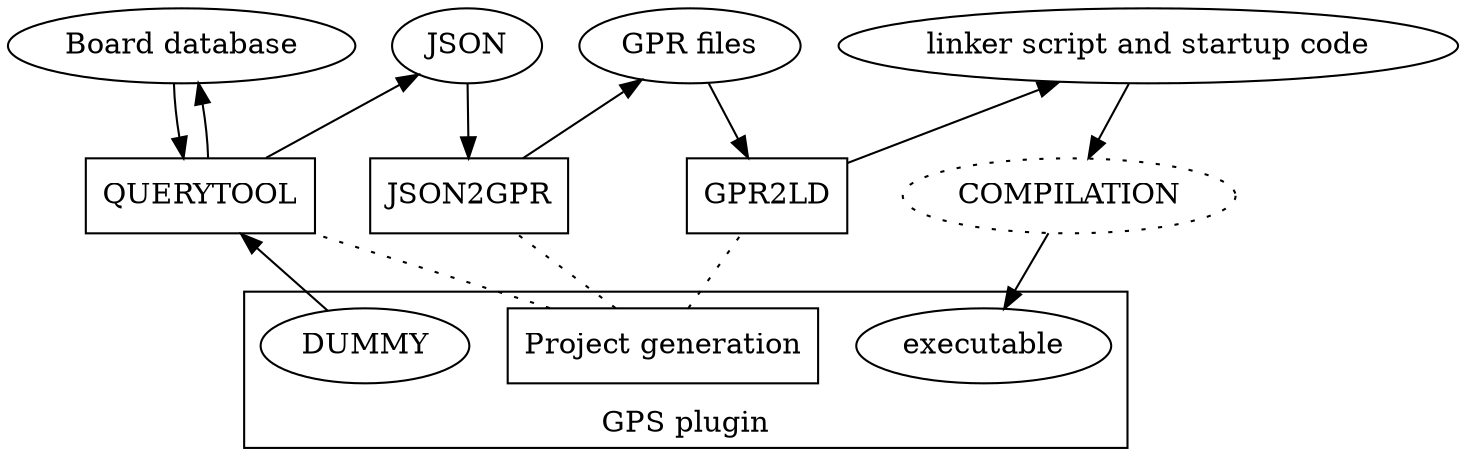 digraph Plan {
compound=true;
graph [dpi = 100];

{ rank = same; DB; JSON; GPRFILES; artifacts;}
{ rank = same; QUERYTOOL; SOMETHING2GPR; GPR2LD; COMPILATION;}

DB -> QUERYTOOL -> JSON -> SOMETHING2GPR -> GPRFILES -> GPR2LD -> artifacts
artifacts -> COMPILATION -> executable
QUERYTOOL -> DB

        subgraph undir {
                edge [dir=none;style=dotted;]
	        PILOT -> QUERYTOOL [weight=0];
	        PILOT -> SOMETHING2GPR [weight=0];
	        PILOT -> GPR2LD [weight=0];
        }

	subgraph clusterGPS {
		PILOT
		label="GPS plugin"
		labelloc="b";
		DUMMY -> QUERYTOOL [weight=1];
		{rank = same; DUMMY; executable;}
	}

	QUERYTOOL [shape=box]
	SOMETHING2GPR [shape=box; label="JSON2GPR"]
	GPR2LD [shape=box]
	COMPILATION [style=dotted]

	PILOT [shape=box; label="Project generation"]
        GPRFILES [label="GPR files"]
        DB [label="Board database"]
        artifacts [label="linker script and startup code"]
}
